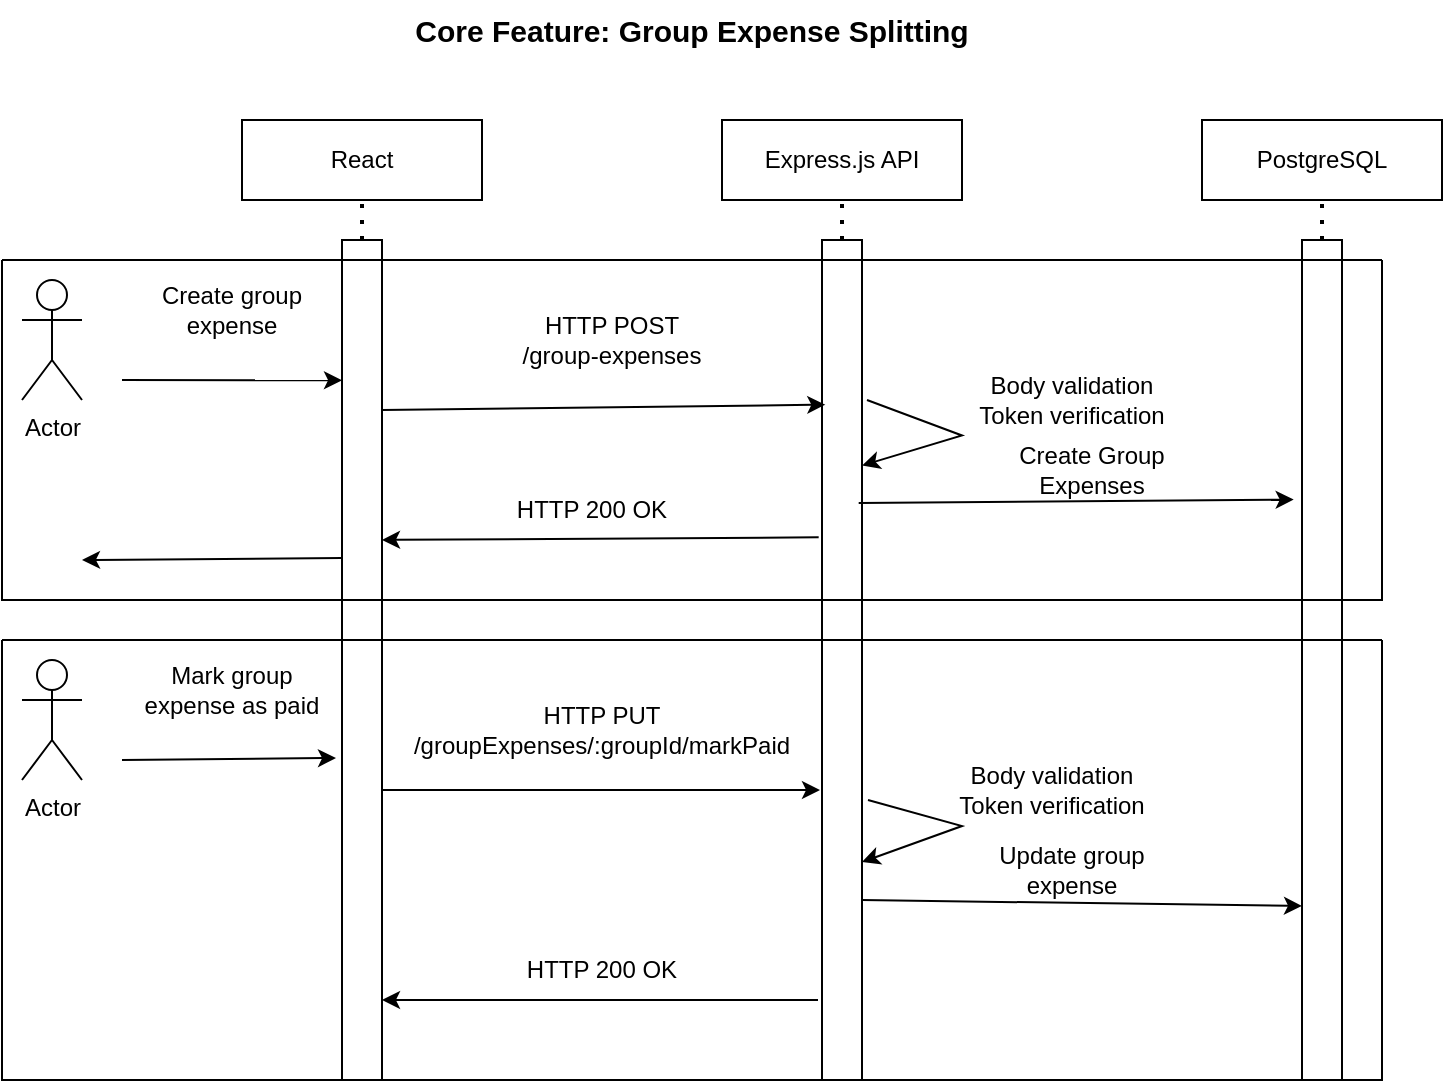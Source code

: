 <mxfile version="22.0.4" type="device">
  <diagram name="Page-1" id="OgnFMMcvPiokGAOucQf8">
    <mxGraphModel dx="1595" dy="632" grid="1" gridSize="10" guides="1" tooltips="1" connect="1" arrows="1" fold="1" page="0" pageScale="1" pageWidth="850" pageHeight="1100" math="0" shadow="0">
      <root>
        <mxCell id="0" />
        <mxCell id="1" parent="0" />
        <mxCell id="-f1xo0hFnVpbXjkeU6KR-1" value="Actor" style="shape=umlActor;verticalLabelPosition=bottom;verticalAlign=top;html=1;outlineConnect=0;" vertex="1" parent="1">
          <mxGeometry x="-30" y="200" width="30" height="60" as="geometry" />
        </mxCell>
        <mxCell id="-f1xo0hFnVpbXjkeU6KR-2" value="React" style="rounded=0;whiteSpace=wrap;html=1;" vertex="1" parent="1">
          <mxGeometry x="80" y="120" width="120" height="40" as="geometry" />
        </mxCell>
        <mxCell id="-f1xo0hFnVpbXjkeU6KR-3" value="Express.js API" style="rounded=0;whiteSpace=wrap;html=1;" vertex="1" parent="1">
          <mxGeometry x="320" y="120" width="120" height="40" as="geometry" />
        </mxCell>
        <mxCell id="-f1xo0hFnVpbXjkeU6KR-4" value="PostgreSQL" style="rounded=0;whiteSpace=wrap;html=1;" vertex="1" parent="1">
          <mxGeometry x="560" y="120" width="120" height="40" as="geometry" />
        </mxCell>
        <mxCell id="-f1xo0hFnVpbXjkeU6KR-8" value="&lt;span style=&quot;font-size: 15px;&quot;&gt;&lt;b&gt;Core Feature: Group Expense Splitting&lt;br&gt;&lt;/b&gt;&lt;/span&gt;" style="text;html=1;strokeColor=none;fillColor=none;align=center;verticalAlign=middle;whiteSpace=wrap;rounded=0;" vertex="1" parent="1">
          <mxGeometry x="65" y="60" width="480" height="30" as="geometry" />
        </mxCell>
        <mxCell id="-f1xo0hFnVpbXjkeU6KR-9" value="Create group expense" style="text;html=1;strokeColor=none;fillColor=none;align=center;verticalAlign=middle;whiteSpace=wrap;rounded=0;" vertex="1" parent="1">
          <mxGeometry x="30" y="200" width="90" height="30" as="geometry" />
        </mxCell>
        <mxCell id="-f1xo0hFnVpbXjkeU6KR-10" value="HTTP POST /group-expenses" style="text;html=1;strokeColor=none;fillColor=none;align=center;verticalAlign=middle;whiteSpace=wrap;rounded=0;" vertex="1" parent="1">
          <mxGeometry x="210" y="215" width="110" height="30" as="geometry" />
        </mxCell>
        <mxCell id="-f1xo0hFnVpbXjkeU6KR-13" value="" style="endArrow=classic;html=1;rounded=0;entryX=0;entryY=0.167;entryDx=0;entryDy=0;entryPerimeter=0;" edge="1" parent="1" target="-f1xo0hFnVpbXjkeU6KR-14">
          <mxGeometry width="50" height="50" relative="1" as="geometry">
            <mxPoint x="20" y="250" as="sourcePoint" />
            <mxPoint x="140" y="250" as="targetPoint" />
          </mxGeometry>
        </mxCell>
        <mxCell id="-f1xo0hFnVpbXjkeU6KR-14" value="" style="rounded=0;whiteSpace=wrap;html=1;" vertex="1" parent="1">
          <mxGeometry x="130" y="180" width="20" height="420" as="geometry" />
        </mxCell>
        <mxCell id="-f1xo0hFnVpbXjkeU6KR-15" value="" style="rounded=0;whiteSpace=wrap;html=1;" vertex="1" parent="1">
          <mxGeometry x="370" y="180" width="20" height="420" as="geometry" />
        </mxCell>
        <mxCell id="-f1xo0hFnVpbXjkeU6KR-16" value="" style="rounded=0;whiteSpace=wrap;html=1;" vertex="1" parent="1">
          <mxGeometry x="610" y="180" width="20" height="420" as="geometry" />
        </mxCell>
        <mxCell id="-f1xo0hFnVpbXjkeU6KR-17" value="" style="endArrow=classic;html=1;rounded=0;entryX=0.083;entryY=0.196;entryDx=0;entryDy=0;entryPerimeter=0;" edge="1" parent="1" target="-f1xo0hFnVpbXjkeU6KR-15">
          <mxGeometry width="50" height="50" relative="1" as="geometry">
            <mxPoint x="150" y="265" as="sourcePoint" />
            <mxPoint x="137" y="259" as="targetPoint" />
          </mxGeometry>
        </mxCell>
        <mxCell id="-f1xo0hFnVpbXjkeU6KR-20" value="" style="endArrow=classic;html=1;rounded=0;entryX=-0.208;entryY=0.309;entryDx=0;entryDy=0;exitX=0.917;exitY=0.313;exitDx=0;exitDy=0;exitPerimeter=0;entryPerimeter=0;" edge="1" parent="1" source="-f1xo0hFnVpbXjkeU6KR-15" target="-f1xo0hFnVpbXjkeU6KR-16">
          <mxGeometry width="50" height="50" relative="1" as="geometry">
            <mxPoint x="160" y="275" as="sourcePoint" />
            <mxPoint x="379" y="275" as="targetPoint" />
          </mxGeometry>
        </mxCell>
        <mxCell id="-f1xo0hFnVpbXjkeU6KR-21" value="" style="swimlane;startSize=0;" vertex="1" parent="1">
          <mxGeometry x="-40" y="190" width="690" height="170" as="geometry" />
        </mxCell>
        <mxCell id="-f1xo0hFnVpbXjkeU6KR-11" value="Body validation&lt;br&gt;Token verification" style="text;html=1;strokeColor=none;fillColor=none;align=center;verticalAlign=middle;whiteSpace=wrap;rounded=0;" vertex="1" parent="-f1xo0hFnVpbXjkeU6KR-21">
          <mxGeometry x="480" y="55" width="110" height="30" as="geometry" />
        </mxCell>
        <mxCell id="-f1xo0hFnVpbXjkeU6KR-19" value="" style="endArrow=classic;html=1;rounded=0;entryX=1;entryY=0.25;entryDx=0;entryDy=0;exitX=1.125;exitY=0.172;exitDx=0;exitDy=0;exitPerimeter=0;" edge="1" parent="-f1xo0hFnVpbXjkeU6KR-21">
          <mxGeometry width="50" height="50" relative="1" as="geometry">
            <mxPoint x="432.5" y="70" as="sourcePoint" />
            <mxPoint x="430" y="102.76" as="targetPoint" />
            <Array as="points">
              <mxPoint x="480" y="87.76" />
            </Array>
          </mxGeometry>
        </mxCell>
        <mxCell id="-f1xo0hFnVpbXjkeU6KR-12" value="Create Group Expenses" style="text;html=1;strokeColor=none;fillColor=none;align=center;verticalAlign=middle;whiteSpace=wrap;rounded=0;" vertex="1" parent="-f1xo0hFnVpbXjkeU6KR-21">
          <mxGeometry x="490" y="90" width="110" height="30" as="geometry" />
        </mxCell>
        <mxCell id="-f1xo0hFnVpbXjkeU6KR-51" value="HTTP 200 OK" style="text;html=1;strokeColor=none;fillColor=none;align=center;verticalAlign=middle;whiteSpace=wrap;rounded=0;" vertex="1" parent="-f1xo0hFnVpbXjkeU6KR-21">
          <mxGeometry x="250" y="110" width="90" height="30" as="geometry" />
        </mxCell>
        <mxCell id="-f1xo0hFnVpbXjkeU6KR-25" value="Actor" style="shape=umlActor;verticalLabelPosition=bottom;verticalAlign=top;html=1;outlineConnect=0;" vertex="1" parent="1">
          <mxGeometry x="-30" y="390" width="30" height="60" as="geometry" />
        </mxCell>
        <mxCell id="-f1xo0hFnVpbXjkeU6KR-26" value="Mark group expense as paid" style="text;html=1;strokeColor=none;fillColor=none;align=center;verticalAlign=middle;whiteSpace=wrap;rounded=0;" vertex="1" parent="1">
          <mxGeometry x="30" y="390" width="90" height="30" as="geometry" />
        </mxCell>
        <mxCell id="-f1xo0hFnVpbXjkeU6KR-30" value="" style="endArrow=classic;html=1;rounded=0;entryX=-0.167;entryY=0.1;entryDx=0;entryDy=0;entryPerimeter=0;" edge="1" parent="1">
          <mxGeometry width="50" height="50" relative="1" as="geometry">
            <mxPoint x="20" y="440" as="sourcePoint" />
            <mxPoint x="127" y="439" as="targetPoint" />
          </mxGeometry>
        </mxCell>
        <mxCell id="-f1xo0hFnVpbXjkeU6KR-31" value="" style="endArrow=classic;html=1;rounded=0;entryX=-0.042;entryY=0.14;entryDx=0;entryDy=0;entryPerimeter=0;" edge="1" parent="1">
          <mxGeometry width="50" height="50" relative="1" as="geometry">
            <mxPoint x="150" y="455" as="sourcePoint" />
            <mxPoint x="369" y="455" as="targetPoint" />
          </mxGeometry>
        </mxCell>
        <mxCell id="-f1xo0hFnVpbXjkeU6KR-34" value="" style="swimlane;startSize=0;" vertex="1" parent="1">
          <mxGeometry x="-40" y="380" width="690" height="220" as="geometry" />
        </mxCell>
        <mxCell id="-f1xo0hFnVpbXjkeU6KR-33" value="" style="endArrow=classic;html=1;rounded=0;entryX=-0.083;entryY=0.307;entryDx=0;entryDy=0;entryPerimeter=0;exitX=0.917;exitY=0.313;exitDx=0;exitDy=0;exitPerimeter=0;" edge="1" parent="-f1xo0hFnVpbXjkeU6KR-34">
          <mxGeometry width="50" height="50" relative="1" as="geometry">
            <mxPoint x="430" y="130" as="sourcePoint" />
            <mxPoint x="650" y="133" as="targetPoint" />
          </mxGeometry>
        </mxCell>
        <mxCell id="-f1xo0hFnVpbXjkeU6KR-32" value="" style="endArrow=classic;html=1;rounded=0;entryX=1;entryY=0.25;entryDx=0;entryDy=0;exitX=1.125;exitY=0.172;exitDx=0;exitDy=0;exitPerimeter=0;" edge="1" parent="-f1xo0hFnVpbXjkeU6KR-34">
          <mxGeometry width="50" height="50" relative="1" as="geometry">
            <mxPoint x="433" y="80" as="sourcePoint" />
            <mxPoint x="430" y="111" as="targetPoint" />
            <Array as="points">
              <mxPoint x="480" y="93" />
            </Array>
          </mxGeometry>
        </mxCell>
        <mxCell id="-f1xo0hFnVpbXjkeU6KR-29" value="Update group expense" style="text;html=1;strokeColor=none;fillColor=none;align=center;verticalAlign=middle;whiteSpace=wrap;rounded=0;" vertex="1" parent="-f1xo0hFnVpbXjkeU6KR-34">
          <mxGeometry x="490" y="100" width="90" height="30" as="geometry" />
        </mxCell>
        <mxCell id="-f1xo0hFnVpbXjkeU6KR-46" value="" style="endArrow=classic;html=1;rounded=0;entryX=1.083;entryY=0.823;entryDx=0;entryDy=0;entryPerimeter=0;exitX=0;exitY=0.797;exitDx=0;exitDy=0;exitPerimeter=0;" edge="1" parent="-f1xo0hFnVpbXjkeU6KR-34">
          <mxGeometry width="50" height="50" relative="1" as="geometry">
            <mxPoint x="408" y="180" as="sourcePoint" />
            <mxPoint x="190" y="180" as="targetPoint" />
          </mxGeometry>
        </mxCell>
        <mxCell id="-f1xo0hFnVpbXjkeU6KR-47" value="HTTP 200 OK" style="text;html=1;strokeColor=none;fillColor=none;align=center;verticalAlign=middle;whiteSpace=wrap;rounded=0;" vertex="1" parent="-f1xo0hFnVpbXjkeU6KR-34">
          <mxGeometry x="230" y="150" width="140" height="30" as="geometry" />
        </mxCell>
        <mxCell id="-f1xo0hFnVpbXjkeU6KR-63" value="Body validation&lt;br&gt;Token verification" style="text;html=1;strokeColor=none;fillColor=none;align=center;verticalAlign=middle;whiteSpace=wrap;rounded=0;" vertex="1" parent="-f1xo0hFnVpbXjkeU6KR-34">
          <mxGeometry x="470" y="60" width="110" height="30" as="geometry" />
        </mxCell>
        <mxCell id="-f1xo0hFnVpbXjkeU6KR-27" value="HTTP PUT /groupExpenses/:groupId/markPaid" style="text;html=1;strokeColor=none;fillColor=none;align=center;verticalAlign=middle;whiteSpace=wrap;rounded=0;" vertex="1" parent="-f1xo0hFnVpbXjkeU6KR-34">
          <mxGeometry x="230" y="30" width="140" height="30" as="geometry" />
        </mxCell>
        <mxCell id="-f1xo0hFnVpbXjkeU6KR-50" value="" style="endArrow=classic;html=1;rounded=0;entryX=1;entryY=0.357;entryDx=0;entryDy=0;exitX=-0.083;exitY=0.354;exitDx=0;exitDy=0;exitPerimeter=0;entryPerimeter=0;" edge="1" parent="1" source="-f1xo0hFnVpbXjkeU6KR-15" target="-f1xo0hFnVpbXjkeU6KR-14">
          <mxGeometry width="50" height="50" relative="1" as="geometry">
            <mxPoint x="398" y="321" as="sourcePoint" />
            <mxPoint x="620" y="323" as="targetPoint" />
          </mxGeometry>
        </mxCell>
        <mxCell id="-f1xo0hFnVpbXjkeU6KR-52" value="" style="endArrow=classic;html=1;rounded=0;exitX=-0.083;exitY=0.354;exitDx=0;exitDy=0;exitPerimeter=0;" edge="1" parent="1">
          <mxGeometry width="50" height="50" relative="1" as="geometry">
            <mxPoint x="130" y="339" as="sourcePoint" />
            <mxPoint y="340" as="targetPoint" />
          </mxGeometry>
        </mxCell>
        <mxCell id="-f1xo0hFnVpbXjkeU6KR-59" value="" style="endArrow=none;dashed=1;html=1;dashPattern=1 3;strokeWidth=2;rounded=0;entryX=0.5;entryY=1;entryDx=0;entryDy=0;exitX=0.5;exitY=0;exitDx=0;exitDy=0;" edge="1" parent="1" source="-f1xo0hFnVpbXjkeU6KR-14" target="-f1xo0hFnVpbXjkeU6KR-2">
          <mxGeometry width="50" height="50" relative="1" as="geometry">
            <mxPoint x="360" y="450" as="sourcePoint" />
            <mxPoint x="410" y="400" as="targetPoint" />
          </mxGeometry>
        </mxCell>
        <mxCell id="-f1xo0hFnVpbXjkeU6KR-61" value="" style="endArrow=none;dashed=1;html=1;dashPattern=1 3;strokeWidth=2;rounded=0;entryX=0.5;entryY=1;entryDx=0;entryDy=0;" edge="1" parent="1" target="-f1xo0hFnVpbXjkeU6KR-3">
          <mxGeometry width="50" height="50" relative="1" as="geometry">
            <mxPoint x="380" y="180" as="sourcePoint" />
            <mxPoint x="410" y="400" as="targetPoint" />
          </mxGeometry>
        </mxCell>
        <mxCell id="-f1xo0hFnVpbXjkeU6KR-62" value="" style="endArrow=none;dashed=1;html=1;dashPattern=1 3;strokeWidth=2;rounded=0;entryX=0.5;entryY=1;entryDx=0;entryDy=0;exitX=0.5;exitY=0;exitDx=0;exitDy=0;" edge="1" parent="1" source="-f1xo0hFnVpbXjkeU6KR-16" target="-f1xo0hFnVpbXjkeU6KR-4">
          <mxGeometry width="50" height="50" relative="1" as="geometry">
            <mxPoint x="160" y="200" as="sourcePoint" />
            <mxPoint x="160" y="180" as="targetPoint" />
          </mxGeometry>
        </mxCell>
      </root>
    </mxGraphModel>
  </diagram>
</mxfile>
